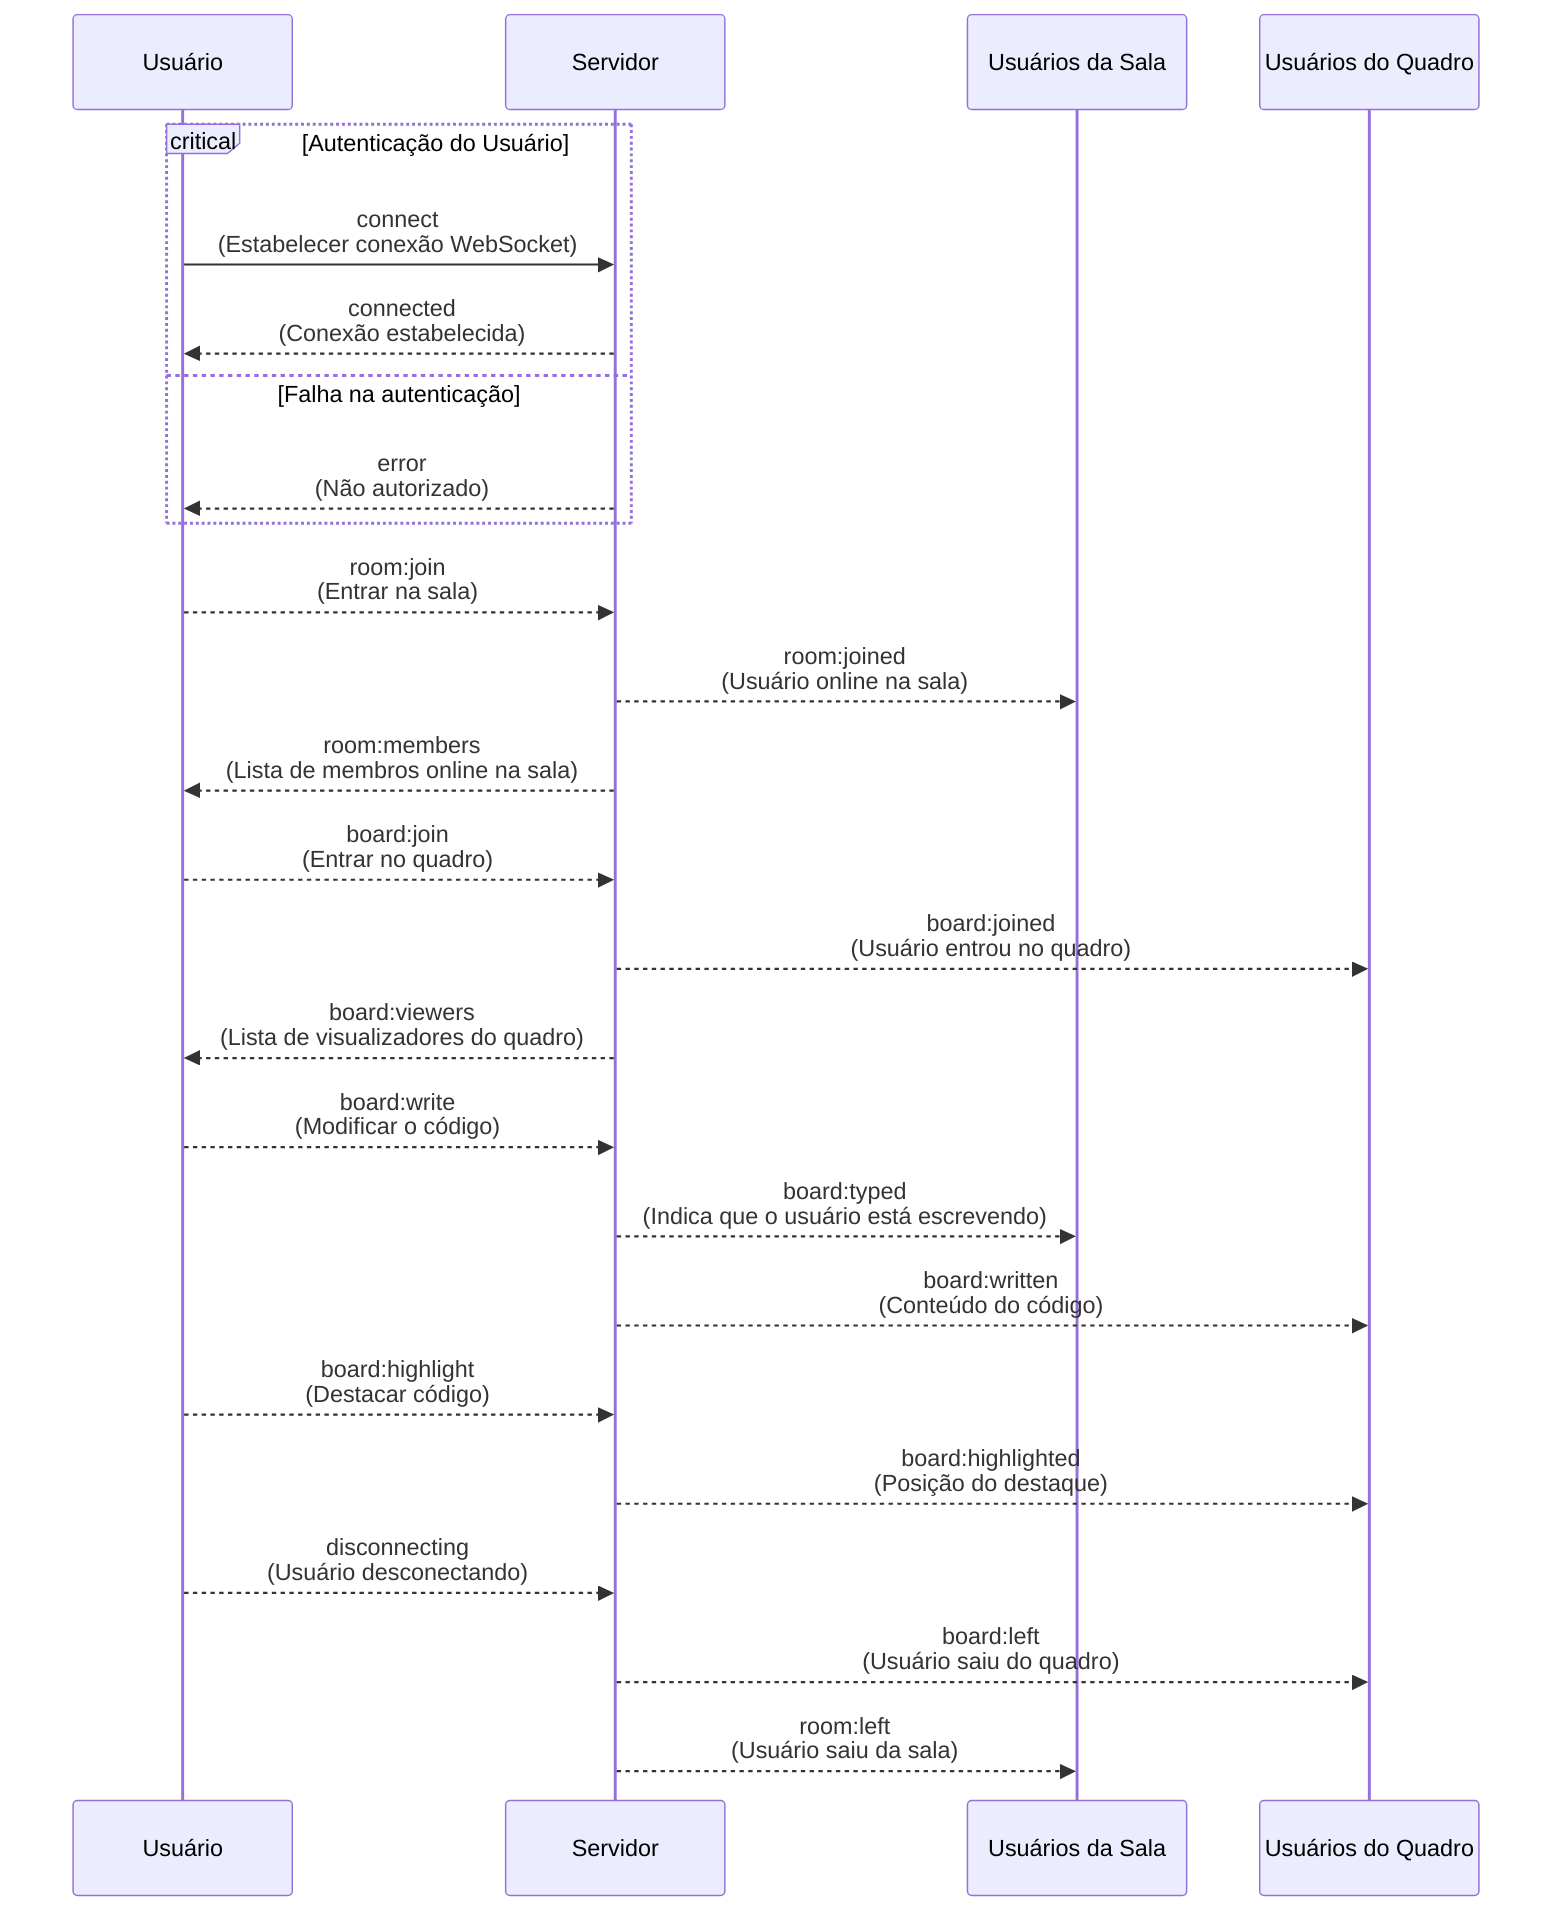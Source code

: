 sequenceDiagram
    participant Cliente as Usuário
    participant Servidor as Servidor
    participant Sala as Usuários da Sala
    participant Quadro as Usuários do Quadro

    critical Autenticação do Usuário
        Cliente->>Servidor: connect <br/> (Estabelecer conexão WebSocket)
        Servidor-->>Cliente: connected <br/> (Conexão estabelecida)
    option Falha na autenticação
        Servidor-->>Cliente: error <br/> (Não autorizado)
    end
    Cliente-->>Servidor: room:join <br/> (Entrar na sala)

    Servidor-->>Sala: room:joined <br/> (Usuário online na sala)
    Servidor-->>Cliente: room:members <br/> (Lista de membros online na sala)
    
    Cliente-->>Servidor: board:join <br/> (Entrar no quadro)
    Servidor-->>Quadro: board:joined <br/> (Usuário entrou no quadro)
    Servidor-->>Cliente: board:viewers <br/> (Lista de visualizadores do quadro)
    
    Cliente-->>Servidor: board:write <br/> (Modificar o código)
    Servidor-->>Sala: board:typed <br/> (Indica que o usuário está escrevendo)
    Servidor-->>Quadro: board:written <br/> (Conteúdo do código)
    
    Cliente-->>Servidor: board:highlight <br/> (Destacar código)
    Servidor-->>Quadro: board:highlighted <br/> (Posição do destaque)
    
    Cliente-->>Servidor: disconnecting <br/> (Usuário desconectando)
    Servidor-->>Quadro: board:left <br/> (Usuário saiu do quadro)
    Servidor-->>Sala: room:left <br/> (Usuário saiu da sala)